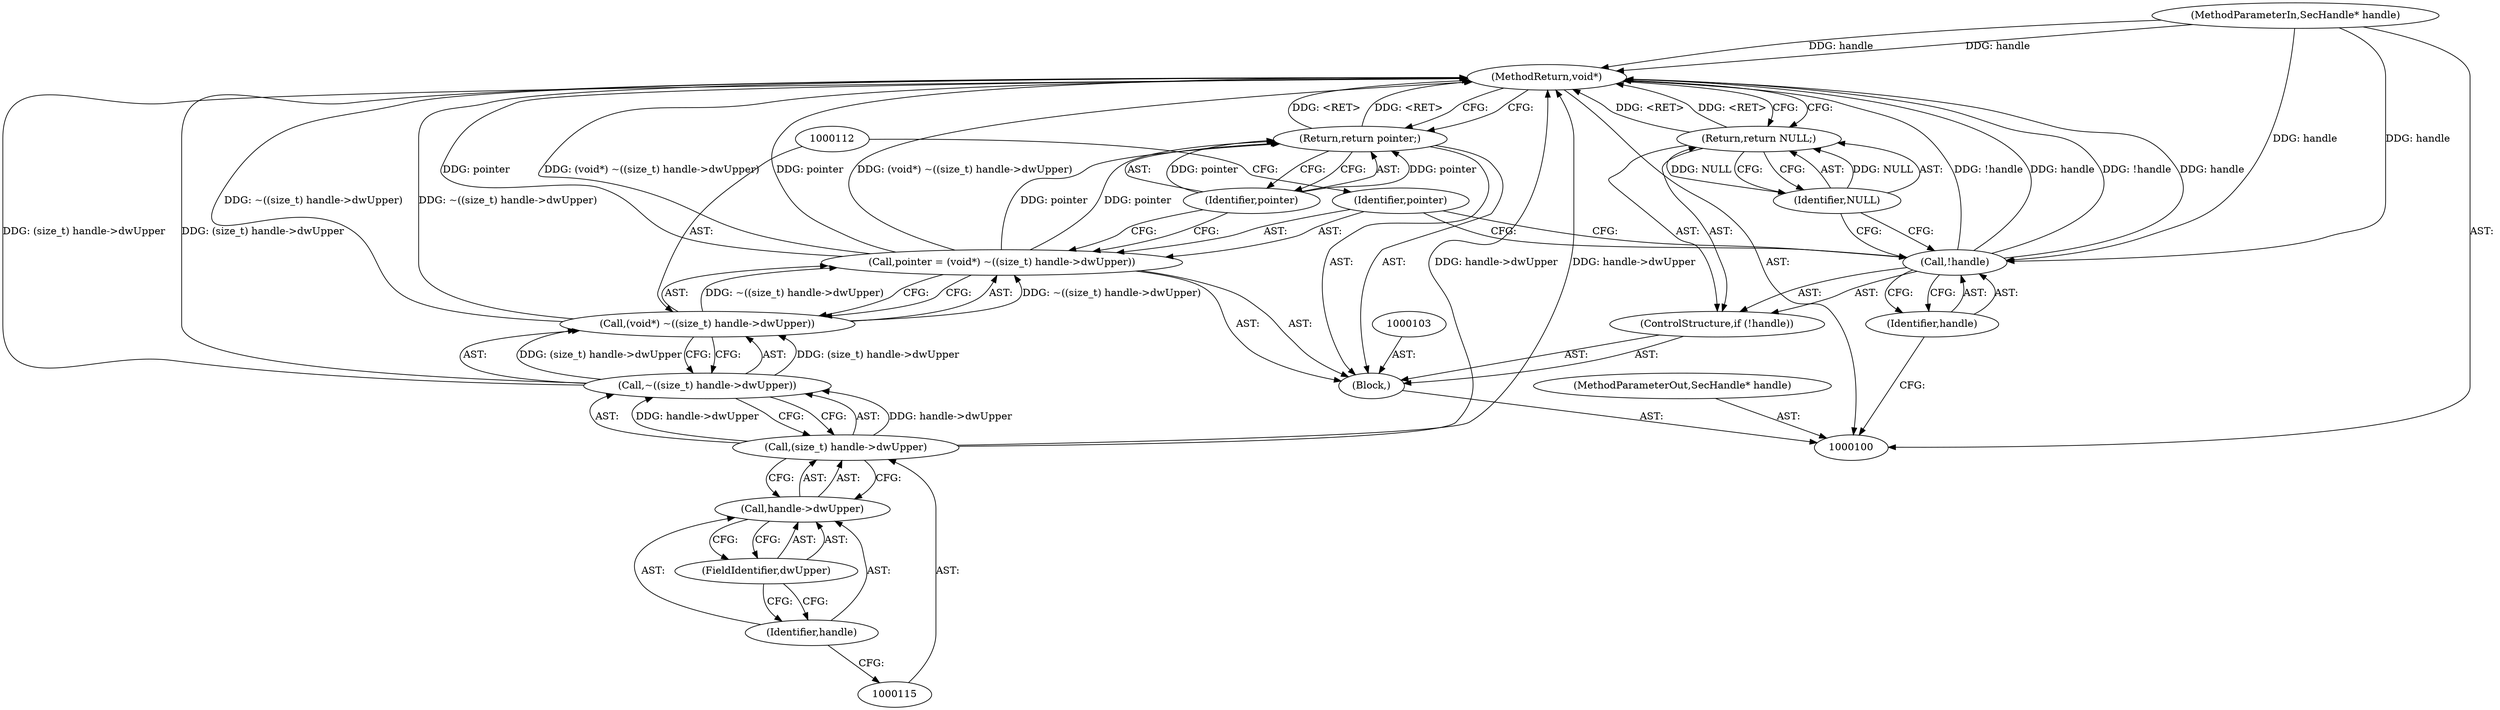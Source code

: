 digraph "1_FreeRDP_0773bb9303d24473fe1185d85a424dfe159aff53_5" {
"1000121" [label="(MethodReturn,void*)"];
"1000101" [label="(MethodParameterIn,SecHandle* handle)"];
"1000151" [label="(MethodParameterOut,SecHandle* handle)"];
"1000119" [label="(Return,return pointer;)"];
"1000120" [label="(Identifier,pointer)"];
"1000102" [label="(Block,)"];
"1000104" [label="(ControlStructure,if (!handle))"];
"1000105" [label="(Call,!handle)"];
"1000106" [label="(Identifier,handle)"];
"1000108" [label="(Identifier,NULL)"];
"1000107" [label="(Return,return NULL;)"];
"1000111" [label="(Call,(void*) ~((size_t) handle->dwUpper))"];
"1000109" [label="(Call,pointer = (void*) ~((size_t) handle->dwUpper))"];
"1000110" [label="(Identifier,pointer)"];
"1000113" [label="(Call,~((size_t) handle->dwUpper))"];
"1000114" [label="(Call,(size_t) handle->dwUpper)"];
"1000116" [label="(Call,handle->dwUpper)"];
"1000117" [label="(Identifier,handle)"];
"1000118" [label="(FieldIdentifier,dwUpper)"];
"1000121" -> "1000100"  [label="AST: "];
"1000121" -> "1000107"  [label="CFG: "];
"1000121" -> "1000119"  [label="CFG: "];
"1000119" -> "1000121"  [label="DDG: <RET>"];
"1000105" -> "1000121"  [label="DDG: !handle"];
"1000105" -> "1000121"  [label="DDG: handle"];
"1000113" -> "1000121"  [label="DDG: (size_t) handle->dwUpper"];
"1000111" -> "1000121"  [label="DDG: ~((size_t) handle->dwUpper)"];
"1000101" -> "1000121"  [label="DDG: handle"];
"1000109" -> "1000121"  [label="DDG: pointer"];
"1000109" -> "1000121"  [label="DDG: (void*) ~((size_t) handle->dwUpper)"];
"1000114" -> "1000121"  [label="DDG: handle->dwUpper"];
"1000107" -> "1000121"  [label="DDG: <RET>"];
"1000101" -> "1000100"  [label="AST: "];
"1000101" -> "1000121"  [label="DDG: handle"];
"1000101" -> "1000105"  [label="DDG: handle"];
"1000151" -> "1000100"  [label="AST: "];
"1000119" -> "1000102"  [label="AST: "];
"1000119" -> "1000120"  [label="CFG: "];
"1000120" -> "1000119"  [label="AST: "];
"1000121" -> "1000119"  [label="CFG: "];
"1000119" -> "1000121"  [label="DDG: <RET>"];
"1000120" -> "1000119"  [label="DDG: pointer"];
"1000109" -> "1000119"  [label="DDG: pointer"];
"1000120" -> "1000119"  [label="AST: "];
"1000120" -> "1000109"  [label="CFG: "];
"1000119" -> "1000120"  [label="CFG: "];
"1000120" -> "1000119"  [label="DDG: pointer"];
"1000102" -> "1000100"  [label="AST: "];
"1000103" -> "1000102"  [label="AST: "];
"1000104" -> "1000102"  [label="AST: "];
"1000109" -> "1000102"  [label="AST: "];
"1000119" -> "1000102"  [label="AST: "];
"1000104" -> "1000102"  [label="AST: "];
"1000105" -> "1000104"  [label="AST: "];
"1000107" -> "1000104"  [label="AST: "];
"1000105" -> "1000104"  [label="AST: "];
"1000105" -> "1000106"  [label="CFG: "];
"1000106" -> "1000105"  [label="AST: "];
"1000108" -> "1000105"  [label="CFG: "];
"1000110" -> "1000105"  [label="CFG: "];
"1000105" -> "1000121"  [label="DDG: !handle"];
"1000105" -> "1000121"  [label="DDG: handle"];
"1000101" -> "1000105"  [label="DDG: handle"];
"1000106" -> "1000105"  [label="AST: "];
"1000106" -> "1000100"  [label="CFG: "];
"1000105" -> "1000106"  [label="CFG: "];
"1000108" -> "1000107"  [label="AST: "];
"1000108" -> "1000105"  [label="CFG: "];
"1000107" -> "1000108"  [label="CFG: "];
"1000108" -> "1000107"  [label="DDG: NULL"];
"1000107" -> "1000104"  [label="AST: "];
"1000107" -> "1000108"  [label="CFG: "];
"1000108" -> "1000107"  [label="AST: "];
"1000121" -> "1000107"  [label="CFG: "];
"1000107" -> "1000121"  [label="DDG: <RET>"];
"1000108" -> "1000107"  [label="DDG: NULL"];
"1000111" -> "1000109"  [label="AST: "];
"1000111" -> "1000113"  [label="CFG: "];
"1000112" -> "1000111"  [label="AST: "];
"1000113" -> "1000111"  [label="AST: "];
"1000109" -> "1000111"  [label="CFG: "];
"1000111" -> "1000121"  [label="DDG: ~((size_t) handle->dwUpper)"];
"1000111" -> "1000109"  [label="DDG: ~((size_t) handle->dwUpper)"];
"1000113" -> "1000111"  [label="DDG: (size_t) handle->dwUpper"];
"1000109" -> "1000102"  [label="AST: "];
"1000109" -> "1000111"  [label="CFG: "];
"1000110" -> "1000109"  [label="AST: "];
"1000111" -> "1000109"  [label="AST: "];
"1000120" -> "1000109"  [label="CFG: "];
"1000109" -> "1000121"  [label="DDG: pointer"];
"1000109" -> "1000121"  [label="DDG: (void*) ~((size_t) handle->dwUpper)"];
"1000111" -> "1000109"  [label="DDG: ~((size_t) handle->dwUpper)"];
"1000109" -> "1000119"  [label="DDG: pointer"];
"1000110" -> "1000109"  [label="AST: "];
"1000110" -> "1000105"  [label="CFG: "];
"1000112" -> "1000110"  [label="CFG: "];
"1000113" -> "1000111"  [label="AST: "];
"1000113" -> "1000114"  [label="CFG: "];
"1000114" -> "1000113"  [label="AST: "];
"1000111" -> "1000113"  [label="CFG: "];
"1000113" -> "1000121"  [label="DDG: (size_t) handle->dwUpper"];
"1000113" -> "1000111"  [label="DDG: (size_t) handle->dwUpper"];
"1000114" -> "1000113"  [label="DDG: handle->dwUpper"];
"1000114" -> "1000113"  [label="AST: "];
"1000114" -> "1000116"  [label="CFG: "];
"1000115" -> "1000114"  [label="AST: "];
"1000116" -> "1000114"  [label="AST: "];
"1000113" -> "1000114"  [label="CFG: "];
"1000114" -> "1000121"  [label="DDG: handle->dwUpper"];
"1000114" -> "1000113"  [label="DDG: handle->dwUpper"];
"1000116" -> "1000114"  [label="AST: "];
"1000116" -> "1000118"  [label="CFG: "];
"1000117" -> "1000116"  [label="AST: "];
"1000118" -> "1000116"  [label="AST: "];
"1000114" -> "1000116"  [label="CFG: "];
"1000117" -> "1000116"  [label="AST: "];
"1000117" -> "1000115"  [label="CFG: "];
"1000118" -> "1000117"  [label="CFG: "];
"1000118" -> "1000116"  [label="AST: "];
"1000118" -> "1000117"  [label="CFG: "];
"1000116" -> "1000118"  [label="CFG: "];
}
